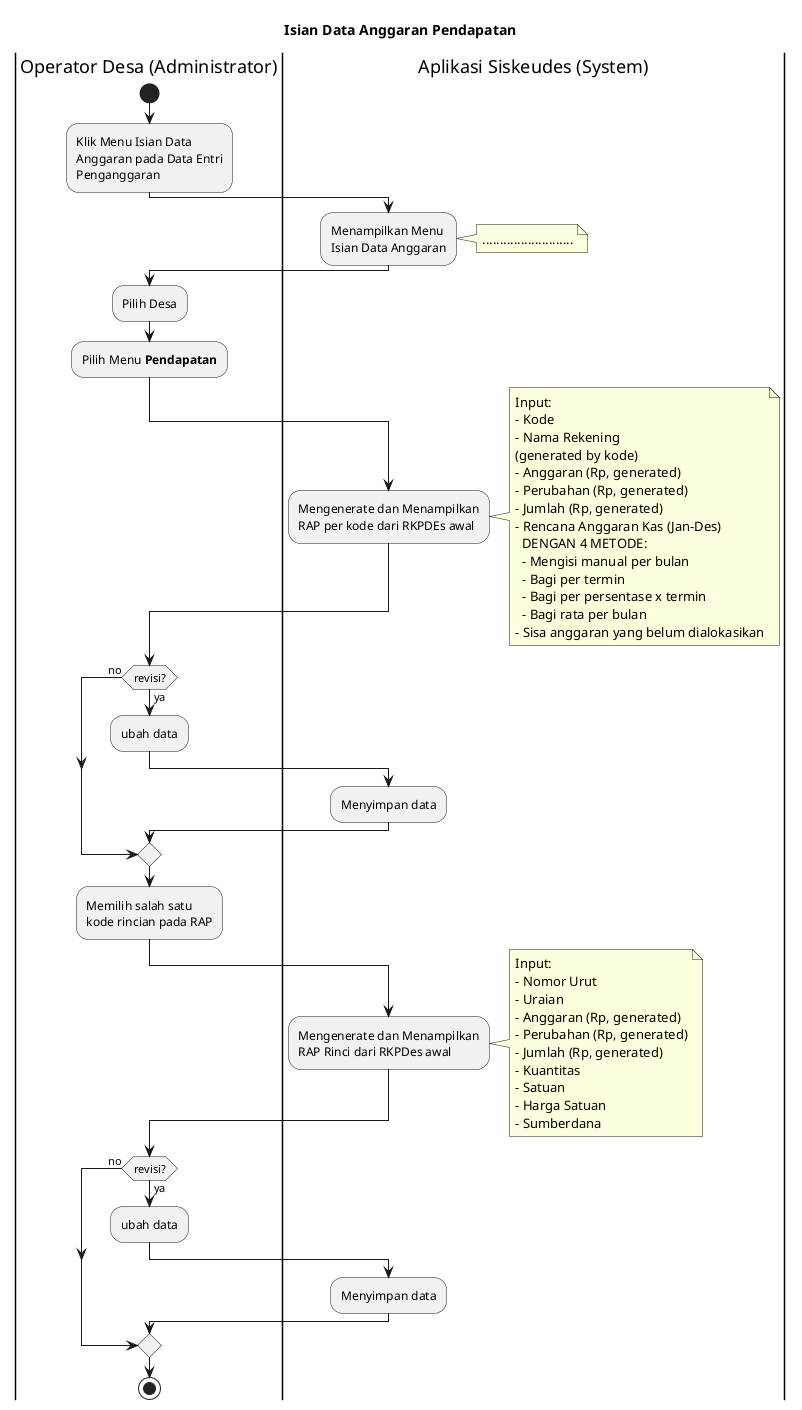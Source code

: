 @startuml
title "Isian Data Anggaran Pendapatan"
|Operator Desa (Administrator)|
start
:Klik Menu Isian Data
Anggaran pada Data Entri
Penganggaran;
|Aplikasi Siskeudes (System)|
:Menampilkan Menu
Isian Data Anggaran;
note right
    ..........................
end note
|Operator Desa (Administrator)|
:Pilih Desa;
:Pilih Menu **Pendapatan**;
|Aplikasi Siskeudes (System)|
:Mengenerate dan Menampilkan
RAP per kode dari RKPDEs awal;
note right
    Input:
    - Kode
    - Nama Rekening
    (generated by kode)
    - Anggaran (Rp, generated)
    - Perubahan (Rp, generated)
    - Jumlah (Rp, generated)
    - Rencana Anggaran Kas (Jan-Des)
      DENGAN 4 METODE:
      - Mengisi manual per bulan
      - Bagi per termin
      - Bagi per persentase x termin
      - Bagi rata per bulan
    - Sisa anggaran yang belum dialokasikan
end note
|Operator Desa (Administrator)|
if (revisi?) then (ya)
    :ubah data;
    |Aplikasi Siskeudes (System)|
    :Menyimpan data;
else (no)
endif
|Operator Desa (Administrator)|
:Memilih salah satu
kode rincian pada RAP;
|Aplikasi Siskeudes (System)|
:Mengenerate dan Menampilkan
RAP Rinci dari RKPDes awal;
note right
    Input:
    - Nomor Urut
    - Uraian
    - Anggaran (Rp, generated)
    - Perubahan (Rp, generated)
    - Jumlah (Rp, generated)
    - Kuantitas
    - Satuan
    - Harga Satuan
    - Sumberdana
end note
|Operator Desa (Administrator)|
if (revisi?) then (ya)
    :ubah data;
    |Aplikasi Siskeudes (System)|
    :Menyimpan data;
else (no)
endif
|Operator Desa (Administrator)|
stop

@enduml